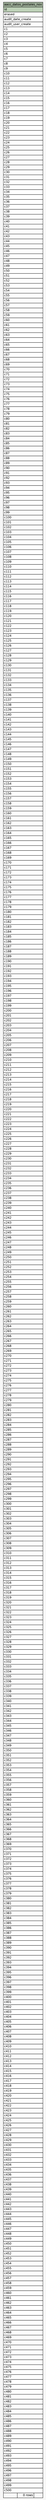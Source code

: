 // dot 2.38.0 on Linux 4.10.0-32-generic
digraph "aacc_datos_postales_nov" {
  graph [
    rankdir="RL"
    bgcolor="#f7f7f7"
  ];
  node [
    fontname="Helvetica"
    fontsize="11"
    shape="plaintext"
  ];
  edge [
    arrowsize="0.8"
  ];
  "aacc_datos_postales_nov" [
    label=<
    <TABLE BORDER="0" CELLBORDER="1" CELLSPACING="0" BGCOLOR="#ffffff">
      <TR><TD PORT="aacc_datos_postales_nov.heading" COLSPAN="3" BGCOLOR="#9bab96" ALIGN="CENTER">aacc_datos_postales_nov</TD></TR>
      <TR><TD PORT="id" COLSPAN="3" BGCOLOR="#bed1b8" ALIGN="LEFT">id</TD></TR>
      <TR><TD PORT="erased" COLSPAN="3" ALIGN="LEFT">erased</TD></TR>
      <TR><TD PORT="audit_date_create" COLSPAN="3" ALIGN="LEFT">audit_date_create</TD></TR>
      <TR><TD PORT="audit_user_create" COLSPAN="3" ALIGN="LEFT">audit_user_create</TD></TR>
      <TR><TD PORT="c1" COLSPAN="3" ALIGN="LEFT">c1</TD></TR>
      <TR><TD PORT="c2" COLSPAN="3" ALIGN="LEFT">c2</TD></TR>
      <TR><TD PORT="c3" COLSPAN="3" ALIGN="LEFT">c3</TD></TR>
      <TR><TD PORT="c4" COLSPAN="3" ALIGN="LEFT">c4</TD></TR>
      <TR><TD PORT="c5" COLSPAN="3" ALIGN="LEFT">c5</TD></TR>
      <TR><TD PORT="c6" COLSPAN="3" ALIGN="LEFT">c6</TD></TR>
      <TR><TD PORT="c7" COLSPAN="3" ALIGN="LEFT">c7</TD></TR>
      <TR><TD PORT="c8" COLSPAN="3" ALIGN="LEFT">c8</TD></TR>
      <TR><TD PORT="c9" COLSPAN="3" ALIGN="LEFT">c9</TD></TR>
      <TR><TD PORT="c10" COLSPAN="3" ALIGN="LEFT">c10</TD></TR>
      <TR><TD PORT="c11" COLSPAN="3" ALIGN="LEFT">c11</TD></TR>
      <TR><TD PORT="c12" COLSPAN="3" ALIGN="LEFT">c12</TD></TR>
      <TR><TD PORT="c13" COLSPAN="3" ALIGN="LEFT">c13</TD></TR>
      <TR><TD PORT="c14" COLSPAN="3" ALIGN="LEFT">c14</TD></TR>
      <TR><TD PORT="c15" COLSPAN="3" ALIGN="LEFT">c15</TD></TR>
      <TR><TD PORT="c16" COLSPAN="3" ALIGN="LEFT">c16</TD></TR>
      <TR><TD PORT="c17" COLSPAN="3" ALIGN="LEFT">c17</TD></TR>
      <TR><TD PORT="c18" COLSPAN="3" ALIGN="LEFT">c18</TD></TR>
      <TR><TD PORT="c19" COLSPAN="3" ALIGN="LEFT">c19</TD></TR>
      <TR><TD PORT="c20" COLSPAN="3" ALIGN="LEFT">c20</TD></TR>
      <TR><TD PORT="c21" COLSPAN="3" ALIGN="LEFT">c21</TD></TR>
      <TR><TD PORT="c22" COLSPAN="3" ALIGN="LEFT">c22</TD></TR>
      <TR><TD PORT="c23" COLSPAN="3" ALIGN="LEFT">c23</TD></TR>
      <TR><TD PORT="c24" COLSPAN="3" ALIGN="LEFT">c24</TD></TR>
      <TR><TD PORT="c25" COLSPAN="3" ALIGN="LEFT">c25</TD></TR>
      <TR><TD PORT="c26" COLSPAN="3" ALIGN="LEFT">c26</TD></TR>
      <TR><TD PORT="c27" COLSPAN="3" ALIGN="LEFT">c27</TD></TR>
      <TR><TD PORT="c28" COLSPAN="3" ALIGN="LEFT">c28</TD></TR>
      <TR><TD PORT="c29" COLSPAN="3" ALIGN="LEFT">c29</TD></TR>
      <TR><TD PORT="c30" COLSPAN="3" ALIGN="LEFT">c30</TD></TR>
      <TR><TD PORT="c31" COLSPAN="3" ALIGN="LEFT">c31</TD></TR>
      <TR><TD PORT="c32" COLSPAN="3" ALIGN="LEFT">c32</TD></TR>
      <TR><TD PORT="c33" COLSPAN="3" ALIGN="LEFT">c33</TD></TR>
      <TR><TD PORT="c34" COLSPAN="3" ALIGN="LEFT">c34</TD></TR>
      <TR><TD PORT="c35" COLSPAN="3" ALIGN="LEFT">c35</TD></TR>
      <TR><TD PORT="c36" COLSPAN="3" ALIGN="LEFT">c36</TD></TR>
      <TR><TD PORT="c37" COLSPAN="3" ALIGN="LEFT">c37</TD></TR>
      <TR><TD PORT="c38" COLSPAN="3" ALIGN="LEFT">c38</TD></TR>
      <TR><TD PORT="c39" COLSPAN="3" ALIGN="LEFT">c39</TD></TR>
      <TR><TD PORT="c40" COLSPAN="3" ALIGN="LEFT">c40</TD></TR>
      <TR><TD PORT="c41" COLSPAN="3" ALIGN="LEFT">c41</TD></TR>
      <TR><TD PORT="c42" COLSPAN="3" ALIGN="LEFT">c42</TD></TR>
      <TR><TD PORT="c43" COLSPAN="3" ALIGN="LEFT">c43</TD></TR>
      <TR><TD PORT="c44" COLSPAN="3" ALIGN="LEFT">c44</TD></TR>
      <TR><TD PORT="c45" COLSPAN="3" ALIGN="LEFT">c45</TD></TR>
      <TR><TD PORT="c46" COLSPAN="3" ALIGN="LEFT">c46</TD></TR>
      <TR><TD PORT="c47" COLSPAN="3" ALIGN="LEFT">c47</TD></TR>
      <TR><TD PORT="c48" COLSPAN="3" ALIGN="LEFT">c48</TD></TR>
      <TR><TD PORT="c49" COLSPAN="3" ALIGN="LEFT">c49</TD></TR>
      <TR><TD PORT="c50" COLSPAN="3" ALIGN="LEFT">c50</TD></TR>
      <TR><TD PORT="c51" COLSPAN="3" ALIGN="LEFT">c51</TD></TR>
      <TR><TD PORT="c52" COLSPAN="3" ALIGN="LEFT">c52</TD></TR>
      <TR><TD PORT="c53" COLSPAN="3" ALIGN="LEFT">c53</TD></TR>
      <TR><TD PORT="c54" COLSPAN="3" ALIGN="LEFT">c54</TD></TR>
      <TR><TD PORT="c55" COLSPAN="3" ALIGN="LEFT">c55</TD></TR>
      <TR><TD PORT="c56" COLSPAN="3" ALIGN="LEFT">c56</TD></TR>
      <TR><TD PORT="c57" COLSPAN="3" ALIGN="LEFT">c57</TD></TR>
      <TR><TD PORT="c58" COLSPAN="3" ALIGN="LEFT">c58</TD></TR>
      <TR><TD PORT="c59" COLSPAN="3" ALIGN="LEFT">c59</TD></TR>
      <TR><TD PORT="c60" COLSPAN="3" ALIGN="LEFT">c60</TD></TR>
      <TR><TD PORT="c61" COLSPAN="3" ALIGN="LEFT">c61</TD></TR>
      <TR><TD PORT="c62" COLSPAN="3" ALIGN="LEFT">c62</TD></TR>
      <TR><TD PORT="c63" COLSPAN="3" ALIGN="LEFT">c63</TD></TR>
      <TR><TD PORT="c64" COLSPAN="3" ALIGN="LEFT">c64</TD></TR>
      <TR><TD PORT="c65" COLSPAN="3" ALIGN="LEFT">c65</TD></TR>
      <TR><TD PORT="c66" COLSPAN="3" ALIGN="LEFT">c66</TD></TR>
      <TR><TD PORT="c67" COLSPAN="3" ALIGN="LEFT">c67</TD></TR>
      <TR><TD PORT="c68" COLSPAN="3" ALIGN="LEFT">c68</TD></TR>
      <TR><TD PORT="c69" COLSPAN="3" ALIGN="LEFT">c69</TD></TR>
      <TR><TD PORT="c70" COLSPAN="3" ALIGN="LEFT">c70</TD></TR>
      <TR><TD PORT="c71" COLSPAN="3" ALIGN="LEFT">c71</TD></TR>
      <TR><TD PORT="c72" COLSPAN="3" ALIGN="LEFT">c72</TD></TR>
      <TR><TD PORT="c73" COLSPAN="3" ALIGN="LEFT">c73</TD></TR>
      <TR><TD PORT="c74" COLSPAN="3" ALIGN="LEFT">c74</TD></TR>
      <TR><TD PORT="c75" COLSPAN="3" ALIGN="LEFT">c75</TD></TR>
      <TR><TD PORT="c76" COLSPAN="3" ALIGN="LEFT">c76</TD></TR>
      <TR><TD PORT="c77" COLSPAN="3" ALIGN="LEFT">c77</TD></TR>
      <TR><TD PORT="c78" COLSPAN="3" ALIGN="LEFT">c78</TD></TR>
      <TR><TD PORT="c79" COLSPAN="3" ALIGN="LEFT">c79</TD></TR>
      <TR><TD PORT="c80" COLSPAN="3" ALIGN="LEFT">c80</TD></TR>
      <TR><TD PORT="c81" COLSPAN="3" ALIGN="LEFT">c81</TD></TR>
      <TR><TD PORT="c82" COLSPAN="3" ALIGN="LEFT">c82</TD></TR>
      <TR><TD PORT="c83" COLSPAN="3" ALIGN="LEFT">c83</TD></TR>
      <TR><TD PORT="c84" COLSPAN="3" ALIGN="LEFT">c84</TD></TR>
      <TR><TD PORT="c85" COLSPAN="3" ALIGN="LEFT">c85</TD></TR>
      <TR><TD PORT="c86" COLSPAN="3" ALIGN="LEFT">c86</TD></TR>
      <TR><TD PORT="c87" COLSPAN="3" ALIGN="LEFT">c87</TD></TR>
      <TR><TD PORT="c88" COLSPAN="3" ALIGN="LEFT">c88</TD></TR>
      <TR><TD PORT="c89" COLSPAN="3" ALIGN="LEFT">c89</TD></TR>
      <TR><TD PORT="c90" COLSPAN="3" ALIGN="LEFT">c90</TD></TR>
      <TR><TD PORT="c91" COLSPAN="3" ALIGN="LEFT">c91</TD></TR>
      <TR><TD PORT="c92" COLSPAN="3" ALIGN="LEFT">c92</TD></TR>
      <TR><TD PORT="c93" COLSPAN="3" ALIGN="LEFT">c93</TD></TR>
      <TR><TD PORT="c94" COLSPAN="3" ALIGN="LEFT">c94</TD></TR>
      <TR><TD PORT="c95" COLSPAN="3" ALIGN="LEFT">c95</TD></TR>
      <TR><TD PORT="c96" COLSPAN="3" ALIGN="LEFT">c96</TD></TR>
      <TR><TD PORT="c97" COLSPAN="3" ALIGN="LEFT">c97</TD></TR>
      <TR><TD PORT="c98" COLSPAN="3" ALIGN="LEFT">c98</TD></TR>
      <TR><TD PORT="c99" COLSPAN="3" ALIGN="LEFT">c99</TD></TR>
      <TR><TD PORT="c100" COLSPAN="3" ALIGN="LEFT">c100</TD></TR>
      <TR><TD PORT="c101" COLSPAN="3" ALIGN="LEFT">c101</TD></TR>
      <TR><TD PORT="c102" COLSPAN="3" ALIGN="LEFT">c102</TD></TR>
      <TR><TD PORT="c103" COLSPAN="3" ALIGN="LEFT">c103</TD></TR>
      <TR><TD PORT="c104" COLSPAN="3" ALIGN="LEFT">c104</TD></TR>
      <TR><TD PORT="c105" COLSPAN="3" ALIGN="LEFT">c105</TD></TR>
      <TR><TD PORT="c106" COLSPAN="3" ALIGN="LEFT">c106</TD></TR>
      <TR><TD PORT="c107" COLSPAN="3" ALIGN="LEFT">c107</TD></TR>
      <TR><TD PORT="c108" COLSPAN="3" ALIGN="LEFT">c108</TD></TR>
      <TR><TD PORT="c109" COLSPAN="3" ALIGN="LEFT">c109</TD></TR>
      <TR><TD PORT="c110" COLSPAN="3" ALIGN="LEFT">c110</TD></TR>
      <TR><TD PORT="c111" COLSPAN="3" ALIGN="LEFT">c111</TD></TR>
      <TR><TD PORT="c112" COLSPAN="3" ALIGN="LEFT">c112</TD></TR>
      <TR><TD PORT="c113" COLSPAN="3" ALIGN="LEFT">c113</TD></TR>
      <TR><TD PORT="c114" COLSPAN="3" ALIGN="LEFT">c114</TD></TR>
      <TR><TD PORT="c115" COLSPAN="3" ALIGN="LEFT">c115</TD></TR>
      <TR><TD PORT="c116" COLSPAN="3" ALIGN="LEFT">c116</TD></TR>
      <TR><TD PORT="c117" COLSPAN="3" ALIGN="LEFT">c117</TD></TR>
      <TR><TD PORT="c118" COLSPAN="3" ALIGN="LEFT">c118</TD></TR>
      <TR><TD PORT="c119" COLSPAN="3" ALIGN="LEFT">c119</TD></TR>
      <TR><TD PORT="c120" COLSPAN="3" ALIGN="LEFT">c120</TD></TR>
      <TR><TD PORT="c121" COLSPAN="3" ALIGN="LEFT">c121</TD></TR>
      <TR><TD PORT="c122" COLSPAN="3" ALIGN="LEFT">c122</TD></TR>
      <TR><TD PORT="c123" COLSPAN="3" ALIGN="LEFT">c123</TD></TR>
      <TR><TD PORT="c124" COLSPAN="3" ALIGN="LEFT">c124</TD></TR>
      <TR><TD PORT="c125" COLSPAN="3" ALIGN="LEFT">c125</TD></TR>
      <TR><TD PORT="c126" COLSPAN="3" ALIGN="LEFT">c126</TD></TR>
      <TR><TD PORT="c127" COLSPAN="3" ALIGN="LEFT">c127</TD></TR>
      <TR><TD PORT="c128" COLSPAN="3" ALIGN="LEFT">c128</TD></TR>
      <TR><TD PORT="c129" COLSPAN="3" ALIGN="LEFT">c129</TD></TR>
      <TR><TD PORT="c130" COLSPAN="3" ALIGN="LEFT">c130</TD></TR>
      <TR><TD PORT="c131" COLSPAN="3" ALIGN="LEFT">c131</TD></TR>
      <TR><TD PORT="c132" COLSPAN="3" ALIGN="LEFT">c132</TD></TR>
      <TR><TD PORT="c133" COLSPAN="3" ALIGN="LEFT">c133</TD></TR>
      <TR><TD PORT="c134" COLSPAN="3" ALIGN="LEFT">c134</TD></TR>
      <TR><TD PORT="c135" COLSPAN="3" ALIGN="LEFT">c135</TD></TR>
      <TR><TD PORT="c136" COLSPAN="3" ALIGN="LEFT">c136</TD></TR>
      <TR><TD PORT="c137" COLSPAN="3" ALIGN="LEFT">c137</TD></TR>
      <TR><TD PORT="c138" COLSPAN="3" ALIGN="LEFT">c138</TD></TR>
      <TR><TD PORT="c139" COLSPAN="3" ALIGN="LEFT">c139</TD></TR>
      <TR><TD PORT="c140" COLSPAN="3" ALIGN="LEFT">c140</TD></TR>
      <TR><TD PORT="c141" COLSPAN="3" ALIGN="LEFT">c141</TD></TR>
      <TR><TD PORT="c142" COLSPAN="3" ALIGN="LEFT">c142</TD></TR>
      <TR><TD PORT="c143" COLSPAN="3" ALIGN="LEFT">c143</TD></TR>
      <TR><TD PORT="c144" COLSPAN="3" ALIGN="LEFT">c144</TD></TR>
      <TR><TD PORT="c145" COLSPAN="3" ALIGN="LEFT">c145</TD></TR>
      <TR><TD PORT="c146" COLSPAN="3" ALIGN="LEFT">c146</TD></TR>
      <TR><TD PORT="c147" COLSPAN="3" ALIGN="LEFT">c147</TD></TR>
      <TR><TD PORT="c148" COLSPAN="3" ALIGN="LEFT">c148</TD></TR>
      <TR><TD PORT="c149" COLSPAN="3" ALIGN="LEFT">c149</TD></TR>
      <TR><TD PORT="c150" COLSPAN="3" ALIGN="LEFT">c150</TD></TR>
      <TR><TD PORT="c151" COLSPAN="3" ALIGN="LEFT">c151</TD></TR>
      <TR><TD PORT="c152" COLSPAN="3" ALIGN="LEFT">c152</TD></TR>
      <TR><TD PORT="c153" COLSPAN="3" ALIGN="LEFT">c153</TD></TR>
      <TR><TD PORT="c154" COLSPAN="3" ALIGN="LEFT">c154</TD></TR>
      <TR><TD PORT="c155" COLSPAN="3" ALIGN="LEFT">c155</TD></TR>
      <TR><TD PORT="c156" COLSPAN="3" ALIGN="LEFT">c156</TD></TR>
      <TR><TD PORT="c157" COLSPAN="3" ALIGN="LEFT">c157</TD></TR>
      <TR><TD PORT="c158" COLSPAN="3" ALIGN="LEFT">c158</TD></TR>
      <TR><TD PORT="c159" COLSPAN="3" ALIGN="LEFT">c159</TD></TR>
      <TR><TD PORT="c160" COLSPAN="3" ALIGN="LEFT">c160</TD></TR>
      <TR><TD PORT="c161" COLSPAN="3" ALIGN="LEFT">c161</TD></TR>
      <TR><TD PORT="c162" COLSPAN="3" ALIGN="LEFT">c162</TD></TR>
      <TR><TD PORT="c163" COLSPAN="3" ALIGN="LEFT">c163</TD></TR>
      <TR><TD PORT="c164" COLSPAN="3" ALIGN="LEFT">c164</TD></TR>
      <TR><TD PORT="c165" COLSPAN="3" ALIGN="LEFT">c165</TD></TR>
      <TR><TD PORT="c166" COLSPAN="3" ALIGN="LEFT">c166</TD></TR>
      <TR><TD PORT="c167" COLSPAN="3" ALIGN="LEFT">c167</TD></TR>
      <TR><TD PORT="c168" COLSPAN="3" ALIGN="LEFT">c168</TD></TR>
      <TR><TD PORT="c169" COLSPAN="3" ALIGN="LEFT">c169</TD></TR>
      <TR><TD PORT="c170" COLSPAN="3" ALIGN="LEFT">c170</TD></TR>
      <TR><TD PORT="c171" COLSPAN="3" ALIGN="LEFT">c171</TD></TR>
      <TR><TD PORT="c172" COLSPAN="3" ALIGN="LEFT">c172</TD></TR>
      <TR><TD PORT="c173" COLSPAN="3" ALIGN="LEFT">c173</TD></TR>
      <TR><TD PORT="c174" COLSPAN="3" ALIGN="LEFT">c174</TD></TR>
      <TR><TD PORT="c175" COLSPAN="3" ALIGN="LEFT">c175</TD></TR>
      <TR><TD PORT="c176" COLSPAN="3" ALIGN="LEFT">c176</TD></TR>
      <TR><TD PORT="c177" COLSPAN="3" ALIGN="LEFT">c177</TD></TR>
      <TR><TD PORT="c178" COLSPAN="3" ALIGN="LEFT">c178</TD></TR>
      <TR><TD PORT="c179" COLSPAN="3" ALIGN="LEFT">c179</TD></TR>
      <TR><TD PORT="c180" COLSPAN="3" ALIGN="LEFT">c180</TD></TR>
      <TR><TD PORT="c181" COLSPAN="3" ALIGN="LEFT">c181</TD></TR>
      <TR><TD PORT="c182" COLSPAN="3" ALIGN="LEFT">c182</TD></TR>
      <TR><TD PORT="c183" COLSPAN="3" ALIGN="LEFT">c183</TD></TR>
      <TR><TD PORT="c184" COLSPAN="3" ALIGN="LEFT">c184</TD></TR>
      <TR><TD PORT="c185" COLSPAN="3" ALIGN="LEFT">c185</TD></TR>
      <TR><TD PORT="c186" COLSPAN="3" ALIGN="LEFT">c186</TD></TR>
      <TR><TD PORT="c187" COLSPAN="3" ALIGN="LEFT">c187</TD></TR>
      <TR><TD PORT="c188" COLSPAN="3" ALIGN="LEFT">c188</TD></TR>
      <TR><TD PORT="c189" COLSPAN="3" ALIGN="LEFT">c189</TD></TR>
      <TR><TD PORT="c190" COLSPAN="3" ALIGN="LEFT">c190</TD></TR>
      <TR><TD PORT="c191" COLSPAN="3" ALIGN="LEFT">c191</TD></TR>
      <TR><TD PORT="c192" COLSPAN="3" ALIGN="LEFT">c192</TD></TR>
      <TR><TD PORT="c193" COLSPAN="3" ALIGN="LEFT">c193</TD></TR>
      <TR><TD PORT="c194" COLSPAN="3" ALIGN="LEFT">c194</TD></TR>
      <TR><TD PORT="c195" COLSPAN="3" ALIGN="LEFT">c195</TD></TR>
      <TR><TD PORT="c196" COLSPAN="3" ALIGN="LEFT">c196</TD></TR>
      <TR><TD PORT="c197" COLSPAN="3" ALIGN="LEFT">c197</TD></TR>
      <TR><TD PORT="c198" COLSPAN="3" ALIGN="LEFT">c198</TD></TR>
      <TR><TD PORT="c199" COLSPAN="3" ALIGN="LEFT">c199</TD></TR>
      <TR><TD PORT="c200" COLSPAN="3" ALIGN="LEFT">c200</TD></TR>
      <TR><TD PORT="c201" COLSPAN="3" ALIGN="LEFT">c201</TD></TR>
      <TR><TD PORT="c202" COLSPAN="3" ALIGN="LEFT">c202</TD></TR>
      <TR><TD PORT="c203" COLSPAN="3" ALIGN="LEFT">c203</TD></TR>
      <TR><TD PORT="c204" COLSPAN="3" ALIGN="LEFT">c204</TD></TR>
      <TR><TD PORT="c205" COLSPAN="3" ALIGN="LEFT">c205</TD></TR>
      <TR><TD PORT="c206" COLSPAN="3" ALIGN="LEFT">c206</TD></TR>
      <TR><TD PORT="c207" COLSPAN="3" ALIGN="LEFT">c207</TD></TR>
      <TR><TD PORT="c208" COLSPAN="3" ALIGN="LEFT">c208</TD></TR>
      <TR><TD PORT="c209" COLSPAN="3" ALIGN="LEFT">c209</TD></TR>
      <TR><TD PORT="c210" COLSPAN="3" ALIGN="LEFT">c210</TD></TR>
      <TR><TD PORT="c211" COLSPAN="3" ALIGN="LEFT">c211</TD></TR>
      <TR><TD PORT="c212" COLSPAN="3" ALIGN="LEFT">c212</TD></TR>
      <TR><TD PORT="c213" COLSPAN="3" ALIGN="LEFT">c213</TD></TR>
      <TR><TD PORT="c214" COLSPAN="3" ALIGN="LEFT">c214</TD></TR>
      <TR><TD PORT="c215" COLSPAN="3" ALIGN="LEFT">c215</TD></TR>
      <TR><TD PORT="c216" COLSPAN="3" ALIGN="LEFT">c216</TD></TR>
      <TR><TD PORT="c217" COLSPAN="3" ALIGN="LEFT">c217</TD></TR>
      <TR><TD PORT="c218" COLSPAN="3" ALIGN="LEFT">c218</TD></TR>
      <TR><TD PORT="c219" COLSPAN="3" ALIGN="LEFT">c219</TD></TR>
      <TR><TD PORT="c220" COLSPAN="3" ALIGN="LEFT">c220</TD></TR>
      <TR><TD PORT="c221" COLSPAN="3" ALIGN="LEFT">c221</TD></TR>
      <TR><TD PORT="c222" COLSPAN="3" ALIGN="LEFT">c222</TD></TR>
      <TR><TD PORT="c223" COLSPAN="3" ALIGN="LEFT">c223</TD></TR>
      <TR><TD PORT="c224" COLSPAN="3" ALIGN="LEFT">c224</TD></TR>
      <TR><TD PORT="c225" COLSPAN="3" ALIGN="LEFT">c225</TD></TR>
      <TR><TD PORT="c226" COLSPAN="3" ALIGN="LEFT">c226</TD></TR>
      <TR><TD PORT="c227" COLSPAN="3" ALIGN="LEFT">c227</TD></TR>
      <TR><TD PORT="c228" COLSPAN="3" ALIGN="LEFT">c228</TD></TR>
      <TR><TD PORT="c229" COLSPAN="3" ALIGN="LEFT">c229</TD></TR>
      <TR><TD PORT="c230" COLSPAN="3" ALIGN="LEFT">c230</TD></TR>
      <TR><TD PORT="c231" COLSPAN="3" ALIGN="LEFT">c231</TD></TR>
      <TR><TD PORT="c232" COLSPAN="3" ALIGN="LEFT">c232</TD></TR>
      <TR><TD PORT="c233" COLSPAN="3" ALIGN="LEFT">c233</TD></TR>
      <TR><TD PORT="c234" COLSPAN="3" ALIGN="LEFT">c234</TD></TR>
      <TR><TD PORT="c235" COLSPAN="3" ALIGN="LEFT">c235</TD></TR>
      <TR><TD PORT="c236" COLSPAN="3" ALIGN="LEFT">c236</TD></TR>
      <TR><TD PORT="c237" COLSPAN="3" ALIGN="LEFT">c237</TD></TR>
      <TR><TD PORT="c238" COLSPAN="3" ALIGN="LEFT">c238</TD></TR>
      <TR><TD PORT="c239" COLSPAN="3" ALIGN="LEFT">c239</TD></TR>
      <TR><TD PORT="c240" COLSPAN="3" ALIGN="LEFT">c240</TD></TR>
      <TR><TD PORT="c241" COLSPAN="3" ALIGN="LEFT">c241</TD></TR>
      <TR><TD PORT="c242" COLSPAN="3" ALIGN="LEFT">c242</TD></TR>
      <TR><TD PORT="c243" COLSPAN="3" ALIGN="LEFT">c243</TD></TR>
      <TR><TD PORT="c244" COLSPAN="3" ALIGN="LEFT">c244</TD></TR>
      <TR><TD PORT="c245" COLSPAN="3" ALIGN="LEFT">c245</TD></TR>
      <TR><TD PORT="c246" COLSPAN="3" ALIGN="LEFT">c246</TD></TR>
      <TR><TD PORT="c247" COLSPAN="3" ALIGN="LEFT">c247</TD></TR>
      <TR><TD PORT="c248" COLSPAN="3" ALIGN="LEFT">c248</TD></TR>
      <TR><TD PORT="c249" COLSPAN="3" ALIGN="LEFT">c249</TD></TR>
      <TR><TD PORT="c250" COLSPAN="3" ALIGN="LEFT">c250</TD></TR>
      <TR><TD PORT="c251" COLSPAN="3" ALIGN="LEFT">c251</TD></TR>
      <TR><TD PORT="c252" COLSPAN="3" ALIGN="LEFT">c252</TD></TR>
      <TR><TD PORT="c253" COLSPAN="3" ALIGN="LEFT">c253</TD></TR>
      <TR><TD PORT="c254" COLSPAN="3" ALIGN="LEFT">c254</TD></TR>
      <TR><TD PORT="c255" COLSPAN="3" ALIGN="LEFT">c255</TD></TR>
      <TR><TD PORT="c256" COLSPAN="3" ALIGN="LEFT">c256</TD></TR>
      <TR><TD PORT="c257" COLSPAN="3" ALIGN="LEFT">c257</TD></TR>
      <TR><TD PORT="c258" COLSPAN="3" ALIGN="LEFT">c258</TD></TR>
      <TR><TD PORT="c259" COLSPAN="3" ALIGN="LEFT">c259</TD></TR>
      <TR><TD PORT="c260" COLSPAN="3" ALIGN="LEFT">c260</TD></TR>
      <TR><TD PORT="c261" COLSPAN="3" ALIGN="LEFT">c261</TD></TR>
      <TR><TD PORT="c262" COLSPAN="3" ALIGN="LEFT">c262</TD></TR>
      <TR><TD PORT="c263" COLSPAN="3" ALIGN="LEFT">c263</TD></TR>
      <TR><TD PORT="c264" COLSPAN="3" ALIGN="LEFT">c264</TD></TR>
      <TR><TD PORT="c265" COLSPAN="3" ALIGN="LEFT">c265</TD></TR>
      <TR><TD PORT="c266" COLSPAN="3" ALIGN="LEFT">c266</TD></TR>
      <TR><TD PORT="c267" COLSPAN="3" ALIGN="LEFT">c267</TD></TR>
      <TR><TD PORT="c268" COLSPAN="3" ALIGN="LEFT">c268</TD></TR>
      <TR><TD PORT="c269" COLSPAN="3" ALIGN="LEFT">c269</TD></TR>
      <TR><TD PORT="c270" COLSPAN="3" ALIGN="LEFT">c270</TD></TR>
      <TR><TD PORT="c271" COLSPAN="3" ALIGN="LEFT">c271</TD></TR>
      <TR><TD PORT="c272" COLSPAN="3" ALIGN="LEFT">c272</TD></TR>
      <TR><TD PORT="c273" COLSPAN="3" ALIGN="LEFT">c273</TD></TR>
      <TR><TD PORT="c274" COLSPAN="3" ALIGN="LEFT">c274</TD></TR>
      <TR><TD PORT="c275" COLSPAN="3" ALIGN="LEFT">c275</TD></TR>
      <TR><TD PORT="c276" COLSPAN="3" ALIGN="LEFT">c276</TD></TR>
      <TR><TD PORT="c277" COLSPAN="3" ALIGN="LEFT">c277</TD></TR>
      <TR><TD PORT="c278" COLSPAN="3" ALIGN="LEFT">c278</TD></TR>
      <TR><TD PORT="c279" COLSPAN="3" ALIGN="LEFT">c279</TD></TR>
      <TR><TD PORT="c280" COLSPAN="3" ALIGN="LEFT">c280</TD></TR>
      <TR><TD PORT="c281" COLSPAN="3" ALIGN="LEFT">c281</TD></TR>
      <TR><TD PORT="c282" COLSPAN="3" ALIGN="LEFT">c282</TD></TR>
      <TR><TD PORT="c283" COLSPAN="3" ALIGN="LEFT">c283</TD></TR>
      <TR><TD PORT="c284" COLSPAN="3" ALIGN="LEFT">c284</TD></TR>
      <TR><TD PORT="c285" COLSPAN="3" ALIGN="LEFT">c285</TD></TR>
      <TR><TD PORT="c286" COLSPAN="3" ALIGN="LEFT">c286</TD></TR>
      <TR><TD PORT="c287" COLSPAN="3" ALIGN="LEFT">c287</TD></TR>
      <TR><TD PORT="c288" COLSPAN="3" ALIGN="LEFT">c288</TD></TR>
      <TR><TD PORT="c289" COLSPAN="3" ALIGN="LEFT">c289</TD></TR>
      <TR><TD PORT="c290" COLSPAN="3" ALIGN="LEFT">c290</TD></TR>
      <TR><TD PORT="c291" COLSPAN="3" ALIGN="LEFT">c291</TD></TR>
      <TR><TD PORT="c292" COLSPAN="3" ALIGN="LEFT">c292</TD></TR>
      <TR><TD PORT="c293" COLSPAN="3" ALIGN="LEFT">c293</TD></TR>
      <TR><TD PORT="c294" COLSPAN="3" ALIGN="LEFT">c294</TD></TR>
      <TR><TD PORT="c295" COLSPAN="3" ALIGN="LEFT">c295</TD></TR>
      <TR><TD PORT="c296" COLSPAN="3" ALIGN="LEFT">c296</TD></TR>
      <TR><TD PORT="c297" COLSPAN="3" ALIGN="LEFT">c297</TD></TR>
      <TR><TD PORT="c298" COLSPAN="3" ALIGN="LEFT">c298</TD></TR>
      <TR><TD PORT="c299" COLSPAN="3" ALIGN="LEFT">c299</TD></TR>
      <TR><TD PORT="c300" COLSPAN="3" ALIGN="LEFT">c300</TD></TR>
      <TR><TD PORT="c301" COLSPAN="3" ALIGN="LEFT">c301</TD></TR>
      <TR><TD PORT="c302" COLSPAN="3" ALIGN="LEFT">c302</TD></TR>
      <TR><TD PORT="c303" COLSPAN="3" ALIGN="LEFT">c303</TD></TR>
      <TR><TD PORT="c304" COLSPAN="3" ALIGN="LEFT">c304</TD></TR>
      <TR><TD PORT="c305" COLSPAN="3" ALIGN="LEFT">c305</TD></TR>
      <TR><TD PORT="c306" COLSPAN="3" ALIGN="LEFT">c306</TD></TR>
      <TR><TD PORT="c307" COLSPAN="3" ALIGN="LEFT">c307</TD></TR>
      <TR><TD PORT="c308" COLSPAN="3" ALIGN="LEFT">c308</TD></TR>
      <TR><TD PORT="c309" COLSPAN="3" ALIGN="LEFT">c309</TD></TR>
      <TR><TD PORT="c310" COLSPAN="3" ALIGN="LEFT">c310</TD></TR>
      <TR><TD PORT="c311" COLSPAN="3" ALIGN="LEFT">c311</TD></TR>
      <TR><TD PORT="c312" COLSPAN="3" ALIGN="LEFT">c312</TD></TR>
      <TR><TD PORT="c313" COLSPAN="3" ALIGN="LEFT">c313</TD></TR>
      <TR><TD PORT="c314" COLSPAN="3" ALIGN="LEFT">c314</TD></TR>
      <TR><TD PORT="c315" COLSPAN="3" ALIGN="LEFT">c315</TD></TR>
      <TR><TD PORT="c316" COLSPAN="3" ALIGN="LEFT">c316</TD></TR>
      <TR><TD PORT="c317" COLSPAN="3" ALIGN="LEFT">c317</TD></TR>
      <TR><TD PORT="c318" COLSPAN="3" ALIGN="LEFT">c318</TD></TR>
      <TR><TD PORT="c319" COLSPAN="3" ALIGN="LEFT">c319</TD></TR>
      <TR><TD PORT="c320" COLSPAN="3" ALIGN="LEFT">c320</TD></TR>
      <TR><TD PORT="c321" COLSPAN="3" ALIGN="LEFT">c321</TD></TR>
      <TR><TD PORT="c322" COLSPAN="3" ALIGN="LEFT">c322</TD></TR>
      <TR><TD PORT="c323" COLSPAN="3" ALIGN="LEFT">c323</TD></TR>
      <TR><TD PORT="c324" COLSPAN="3" ALIGN="LEFT">c324</TD></TR>
      <TR><TD PORT="c325" COLSPAN="3" ALIGN="LEFT">c325</TD></TR>
      <TR><TD PORT="c326" COLSPAN="3" ALIGN="LEFT">c326</TD></TR>
      <TR><TD PORT="c327" COLSPAN="3" ALIGN="LEFT">c327</TD></TR>
      <TR><TD PORT="c328" COLSPAN="3" ALIGN="LEFT">c328</TD></TR>
      <TR><TD PORT="c329" COLSPAN="3" ALIGN="LEFT">c329</TD></TR>
      <TR><TD PORT="c330" COLSPAN="3" ALIGN="LEFT">c330</TD></TR>
      <TR><TD PORT="c331" COLSPAN="3" ALIGN="LEFT">c331</TD></TR>
      <TR><TD PORT="c332" COLSPAN="3" ALIGN="LEFT">c332</TD></TR>
      <TR><TD PORT="c333" COLSPAN="3" ALIGN="LEFT">c333</TD></TR>
      <TR><TD PORT="c334" COLSPAN="3" ALIGN="LEFT">c334</TD></TR>
      <TR><TD PORT="c335" COLSPAN="3" ALIGN="LEFT">c335</TD></TR>
      <TR><TD PORT="c336" COLSPAN="3" ALIGN="LEFT">c336</TD></TR>
      <TR><TD PORT="c337" COLSPAN="3" ALIGN="LEFT">c337</TD></TR>
      <TR><TD PORT="c338" COLSPAN="3" ALIGN="LEFT">c338</TD></TR>
      <TR><TD PORT="c339" COLSPAN="3" ALIGN="LEFT">c339</TD></TR>
      <TR><TD PORT="c340" COLSPAN="3" ALIGN="LEFT">c340</TD></TR>
      <TR><TD PORT="c341" COLSPAN="3" ALIGN="LEFT">c341</TD></TR>
      <TR><TD PORT="c342" COLSPAN="3" ALIGN="LEFT">c342</TD></TR>
      <TR><TD PORT="c343" COLSPAN="3" ALIGN="LEFT">c343</TD></TR>
      <TR><TD PORT="c344" COLSPAN="3" ALIGN="LEFT">c344</TD></TR>
      <TR><TD PORT="c345" COLSPAN="3" ALIGN="LEFT">c345</TD></TR>
      <TR><TD PORT="c346" COLSPAN="3" ALIGN="LEFT">c346</TD></TR>
      <TR><TD PORT="c347" COLSPAN="3" ALIGN="LEFT">c347</TD></TR>
      <TR><TD PORT="c348" COLSPAN="3" ALIGN="LEFT">c348</TD></TR>
      <TR><TD PORT="c349" COLSPAN="3" ALIGN="LEFT">c349</TD></TR>
      <TR><TD PORT="c350" COLSPAN="3" ALIGN="LEFT">c350</TD></TR>
      <TR><TD PORT="c351" COLSPAN="3" ALIGN="LEFT">c351</TD></TR>
      <TR><TD PORT="c352" COLSPAN="3" ALIGN="LEFT">c352</TD></TR>
      <TR><TD PORT="c353" COLSPAN="3" ALIGN="LEFT">c353</TD></TR>
      <TR><TD PORT="c354" COLSPAN="3" ALIGN="LEFT">c354</TD></TR>
      <TR><TD PORT="c355" COLSPAN="3" ALIGN="LEFT">c355</TD></TR>
      <TR><TD PORT="c356" COLSPAN="3" ALIGN="LEFT">c356</TD></TR>
      <TR><TD PORT="c357" COLSPAN="3" ALIGN="LEFT">c357</TD></TR>
      <TR><TD PORT="c358" COLSPAN="3" ALIGN="LEFT">c358</TD></TR>
      <TR><TD PORT="c359" COLSPAN="3" ALIGN="LEFT">c359</TD></TR>
      <TR><TD PORT="c360" COLSPAN="3" ALIGN="LEFT">c360</TD></TR>
      <TR><TD PORT="c361" COLSPAN="3" ALIGN="LEFT">c361</TD></TR>
      <TR><TD PORT="c362" COLSPAN="3" ALIGN="LEFT">c362</TD></TR>
      <TR><TD PORT="c363" COLSPAN="3" ALIGN="LEFT">c363</TD></TR>
      <TR><TD PORT="c364" COLSPAN="3" ALIGN="LEFT">c364</TD></TR>
      <TR><TD PORT="c365" COLSPAN="3" ALIGN="LEFT">c365</TD></TR>
      <TR><TD PORT="c366" COLSPAN="3" ALIGN="LEFT">c366</TD></TR>
      <TR><TD PORT="c367" COLSPAN="3" ALIGN="LEFT">c367</TD></TR>
      <TR><TD PORT="c368" COLSPAN="3" ALIGN="LEFT">c368</TD></TR>
      <TR><TD PORT="c369" COLSPAN="3" ALIGN="LEFT">c369</TD></TR>
      <TR><TD PORT="c370" COLSPAN="3" ALIGN="LEFT">c370</TD></TR>
      <TR><TD PORT="c371" COLSPAN="3" ALIGN="LEFT">c371</TD></TR>
      <TR><TD PORT="c372" COLSPAN="3" ALIGN="LEFT">c372</TD></TR>
      <TR><TD PORT="c373" COLSPAN="3" ALIGN="LEFT">c373</TD></TR>
      <TR><TD PORT="c374" COLSPAN="3" ALIGN="LEFT">c374</TD></TR>
      <TR><TD PORT="c375" COLSPAN="3" ALIGN="LEFT">c375</TD></TR>
      <TR><TD PORT="c376" COLSPAN="3" ALIGN="LEFT">c376</TD></TR>
      <TR><TD PORT="c377" COLSPAN="3" ALIGN="LEFT">c377</TD></TR>
      <TR><TD PORT="c378" COLSPAN="3" ALIGN="LEFT">c378</TD></TR>
      <TR><TD PORT="c379" COLSPAN="3" ALIGN="LEFT">c379</TD></TR>
      <TR><TD PORT="c380" COLSPAN="3" ALIGN="LEFT">c380</TD></TR>
      <TR><TD PORT="c381" COLSPAN="3" ALIGN="LEFT">c381</TD></TR>
      <TR><TD PORT="c382" COLSPAN="3" ALIGN="LEFT">c382</TD></TR>
      <TR><TD PORT="c383" COLSPAN="3" ALIGN="LEFT">c383</TD></TR>
      <TR><TD PORT="c384" COLSPAN="3" ALIGN="LEFT">c384</TD></TR>
      <TR><TD PORT="c385" COLSPAN="3" ALIGN="LEFT">c385</TD></TR>
      <TR><TD PORT="c386" COLSPAN="3" ALIGN="LEFT">c386</TD></TR>
      <TR><TD PORT="c387" COLSPAN="3" ALIGN="LEFT">c387</TD></TR>
      <TR><TD PORT="c388" COLSPAN="3" ALIGN="LEFT">c388</TD></TR>
      <TR><TD PORT="c389" COLSPAN="3" ALIGN="LEFT">c389</TD></TR>
      <TR><TD PORT="c390" COLSPAN="3" ALIGN="LEFT">c390</TD></TR>
      <TR><TD PORT="c391" COLSPAN="3" ALIGN="LEFT">c391</TD></TR>
      <TR><TD PORT="c392" COLSPAN="3" ALIGN="LEFT">c392</TD></TR>
      <TR><TD PORT="c393" COLSPAN="3" ALIGN="LEFT">c393</TD></TR>
      <TR><TD PORT="c394" COLSPAN="3" ALIGN="LEFT">c394</TD></TR>
      <TR><TD PORT="c395" COLSPAN="3" ALIGN="LEFT">c395</TD></TR>
      <TR><TD PORT="c396" COLSPAN="3" ALIGN="LEFT">c396</TD></TR>
      <TR><TD PORT="c397" COLSPAN="3" ALIGN="LEFT">c397</TD></TR>
      <TR><TD PORT="c398" COLSPAN="3" ALIGN="LEFT">c398</TD></TR>
      <TR><TD PORT="c399" COLSPAN="3" ALIGN="LEFT">c399</TD></TR>
      <TR><TD PORT="c400" COLSPAN="3" ALIGN="LEFT">c400</TD></TR>
      <TR><TD PORT="c401" COLSPAN="3" ALIGN="LEFT">c401</TD></TR>
      <TR><TD PORT="c402" COLSPAN="3" ALIGN="LEFT">c402</TD></TR>
      <TR><TD PORT="c403" COLSPAN="3" ALIGN="LEFT">c403</TD></TR>
      <TR><TD PORT="c404" COLSPAN="3" ALIGN="LEFT">c404</TD></TR>
      <TR><TD PORT="c405" COLSPAN="3" ALIGN="LEFT">c405</TD></TR>
      <TR><TD PORT="c406" COLSPAN="3" ALIGN="LEFT">c406</TD></TR>
      <TR><TD PORT="c407" COLSPAN="3" ALIGN="LEFT">c407</TD></TR>
      <TR><TD PORT="c408" COLSPAN="3" ALIGN="LEFT">c408</TD></TR>
      <TR><TD PORT="c409" COLSPAN="3" ALIGN="LEFT">c409</TD></TR>
      <TR><TD PORT="c410" COLSPAN="3" ALIGN="LEFT">c410</TD></TR>
      <TR><TD PORT="c411" COLSPAN="3" ALIGN="LEFT">c411</TD></TR>
      <TR><TD PORT="c412" COLSPAN="3" ALIGN="LEFT">c412</TD></TR>
      <TR><TD PORT="c413" COLSPAN="3" ALIGN="LEFT">c413</TD></TR>
      <TR><TD PORT="c414" COLSPAN="3" ALIGN="LEFT">c414</TD></TR>
      <TR><TD PORT="c415" COLSPAN="3" ALIGN="LEFT">c415</TD></TR>
      <TR><TD PORT="c416" COLSPAN="3" ALIGN="LEFT">c416</TD></TR>
      <TR><TD PORT="c417" COLSPAN="3" ALIGN="LEFT">c417</TD></TR>
      <TR><TD PORT="c418" COLSPAN="3" ALIGN="LEFT">c418</TD></TR>
      <TR><TD PORT="c419" COLSPAN="3" ALIGN="LEFT">c419</TD></TR>
      <TR><TD PORT="c420" COLSPAN="3" ALIGN="LEFT">c420</TD></TR>
      <TR><TD PORT="c421" COLSPAN="3" ALIGN="LEFT">c421</TD></TR>
      <TR><TD PORT="c422" COLSPAN="3" ALIGN="LEFT">c422</TD></TR>
      <TR><TD PORT="c423" COLSPAN="3" ALIGN="LEFT">c423</TD></TR>
      <TR><TD PORT="c424" COLSPAN="3" ALIGN="LEFT">c424</TD></TR>
      <TR><TD PORT="c425" COLSPAN="3" ALIGN="LEFT">c425</TD></TR>
      <TR><TD PORT="c426" COLSPAN="3" ALIGN="LEFT">c426</TD></TR>
      <TR><TD PORT="c427" COLSPAN="3" ALIGN="LEFT">c427</TD></TR>
      <TR><TD PORT="c428" COLSPAN="3" ALIGN="LEFT">c428</TD></TR>
      <TR><TD PORT="c429" COLSPAN="3" ALIGN="LEFT">c429</TD></TR>
      <TR><TD PORT="c430" COLSPAN="3" ALIGN="LEFT">c430</TD></TR>
      <TR><TD PORT="c431" COLSPAN="3" ALIGN="LEFT">c431</TD></TR>
      <TR><TD PORT="c432" COLSPAN="3" ALIGN="LEFT">c432</TD></TR>
      <TR><TD PORT="c433" COLSPAN="3" ALIGN="LEFT">c433</TD></TR>
      <TR><TD PORT="c434" COLSPAN="3" ALIGN="LEFT">c434</TD></TR>
      <TR><TD PORT="c435" COLSPAN="3" ALIGN="LEFT">c435</TD></TR>
      <TR><TD PORT="c436" COLSPAN="3" ALIGN="LEFT">c436</TD></TR>
      <TR><TD PORT="c437" COLSPAN="3" ALIGN="LEFT">c437</TD></TR>
      <TR><TD PORT="c438" COLSPAN="3" ALIGN="LEFT">c438</TD></TR>
      <TR><TD PORT="c439" COLSPAN="3" ALIGN="LEFT">c439</TD></TR>
      <TR><TD PORT="c440" COLSPAN="3" ALIGN="LEFT">c440</TD></TR>
      <TR><TD PORT="c441" COLSPAN="3" ALIGN="LEFT">c441</TD></TR>
      <TR><TD PORT="c442" COLSPAN="3" ALIGN="LEFT">c442</TD></TR>
      <TR><TD PORT="c443" COLSPAN="3" ALIGN="LEFT">c443</TD></TR>
      <TR><TD PORT="c444" COLSPAN="3" ALIGN="LEFT">c444</TD></TR>
      <TR><TD PORT="c445" COLSPAN="3" ALIGN="LEFT">c445</TD></TR>
      <TR><TD PORT="c446" COLSPAN="3" ALIGN="LEFT">c446</TD></TR>
      <TR><TD PORT="c447" COLSPAN="3" ALIGN="LEFT">c447</TD></TR>
      <TR><TD PORT="c448" COLSPAN="3" ALIGN="LEFT">c448</TD></TR>
      <TR><TD PORT="c449" COLSPAN="3" ALIGN="LEFT">c449</TD></TR>
      <TR><TD PORT="c450" COLSPAN="3" ALIGN="LEFT">c450</TD></TR>
      <TR><TD PORT="c451" COLSPAN="3" ALIGN="LEFT">c451</TD></TR>
      <TR><TD PORT="c452" COLSPAN="3" ALIGN="LEFT">c452</TD></TR>
      <TR><TD PORT="c453" COLSPAN="3" ALIGN="LEFT">c453</TD></TR>
      <TR><TD PORT="c454" COLSPAN="3" ALIGN="LEFT">c454</TD></TR>
      <TR><TD PORT="c455" COLSPAN="3" ALIGN="LEFT">c455</TD></TR>
      <TR><TD PORT="c456" COLSPAN="3" ALIGN="LEFT">c456</TD></TR>
      <TR><TD PORT="c457" COLSPAN="3" ALIGN="LEFT">c457</TD></TR>
      <TR><TD PORT="c458" COLSPAN="3" ALIGN="LEFT">c458</TD></TR>
      <TR><TD PORT="c459" COLSPAN="3" ALIGN="LEFT">c459</TD></TR>
      <TR><TD PORT="c460" COLSPAN="3" ALIGN="LEFT">c460</TD></TR>
      <TR><TD PORT="c461" COLSPAN="3" ALIGN="LEFT">c461</TD></TR>
      <TR><TD PORT="c462" COLSPAN="3" ALIGN="LEFT">c462</TD></TR>
      <TR><TD PORT="c463" COLSPAN="3" ALIGN="LEFT">c463</TD></TR>
      <TR><TD PORT="c464" COLSPAN="3" ALIGN="LEFT">c464</TD></TR>
      <TR><TD PORT="c465" COLSPAN="3" ALIGN="LEFT">c465</TD></TR>
      <TR><TD PORT="c466" COLSPAN="3" ALIGN="LEFT">c466</TD></TR>
      <TR><TD PORT="c467" COLSPAN="3" ALIGN="LEFT">c467</TD></TR>
      <TR><TD PORT="c468" COLSPAN="3" ALIGN="LEFT">c468</TD></TR>
      <TR><TD PORT="c469" COLSPAN="3" ALIGN="LEFT">c469</TD></TR>
      <TR><TD PORT="c470" COLSPAN="3" ALIGN="LEFT">c470</TD></TR>
      <TR><TD PORT="c471" COLSPAN="3" ALIGN="LEFT">c471</TD></TR>
      <TR><TD PORT="c472" COLSPAN="3" ALIGN="LEFT">c472</TD></TR>
      <TR><TD PORT="c473" COLSPAN="3" ALIGN="LEFT">c473</TD></TR>
      <TR><TD PORT="c474" COLSPAN="3" ALIGN="LEFT">c474</TD></TR>
      <TR><TD PORT="c475" COLSPAN="3" ALIGN="LEFT">c475</TD></TR>
      <TR><TD PORT="c476" COLSPAN="3" ALIGN="LEFT">c476</TD></TR>
      <TR><TD PORT="c477" COLSPAN="3" ALIGN="LEFT">c477</TD></TR>
      <TR><TD PORT="c478" COLSPAN="3" ALIGN="LEFT">c478</TD></TR>
      <TR><TD PORT="c479" COLSPAN="3" ALIGN="LEFT">c479</TD></TR>
      <TR><TD PORT="c480" COLSPAN="3" ALIGN="LEFT">c480</TD></TR>
      <TR><TD PORT="c481" COLSPAN="3" ALIGN="LEFT">c481</TD></TR>
      <TR><TD PORT="c482" COLSPAN="3" ALIGN="LEFT">c482</TD></TR>
      <TR><TD PORT="c483" COLSPAN="3" ALIGN="LEFT">c483</TD></TR>
      <TR><TD PORT="c484" COLSPAN="3" ALIGN="LEFT">c484</TD></TR>
      <TR><TD PORT="c485" COLSPAN="3" ALIGN="LEFT">c485</TD></TR>
      <TR><TD PORT="c486" COLSPAN="3" ALIGN="LEFT">c486</TD></TR>
      <TR><TD PORT="c487" COLSPAN="3" ALIGN="LEFT">c487</TD></TR>
      <TR><TD PORT="c488" COLSPAN="3" ALIGN="LEFT">c488</TD></TR>
      <TR><TD PORT="c489" COLSPAN="3" ALIGN="LEFT">c489</TD></TR>
      <TR><TD PORT="c490" COLSPAN="3" ALIGN="LEFT">c490</TD></TR>
      <TR><TD PORT="c491" COLSPAN="3" ALIGN="LEFT">c491</TD></TR>
      <TR><TD PORT="c492" COLSPAN="3" ALIGN="LEFT">c492</TD></TR>
      <TR><TD PORT="c493" COLSPAN="3" ALIGN="LEFT">c493</TD></TR>
      <TR><TD PORT="c494" COLSPAN="3" ALIGN="LEFT">c494</TD></TR>
      <TR><TD PORT="c495" COLSPAN="3" ALIGN="LEFT">c495</TD></TR>
      <TR><TD PORT="c496" COLSPAN="3" ALIGN="LEFT">c496</TD></TR>
      <TR><TD PORT="c497" COLSPAN="3" ALIGN="LEFT">c497</TD></TR>
      <TR><TD PORT="c498" COLSPAN="3" ALIGN="LEFT">c498</TD></TR>
      <TR><TD PORT="c499" COLSPAN="3" ALIGN="LEFT">c499</TD></TR>
      <TR><TD PORT="c500" COLSPAN="3" ALIGN="LEFT">c500</TD></TR>
      <TR><TD ALIGN="LEFT" BGCOLOR="#f7f7f7">  </TD><TD ALIGN="RIGHT" BGCOLOR="#f7f7f7">0 rows</TD><TD ALIGN="RIGHT" BGCOLOR="#f7f7f7">  </TD></TR>
    </TABLE>>
    URL="tables/aacc_datos_postales_nov.html#"
    tooltip="aacc_datos_postales_nov"
  ];
}

